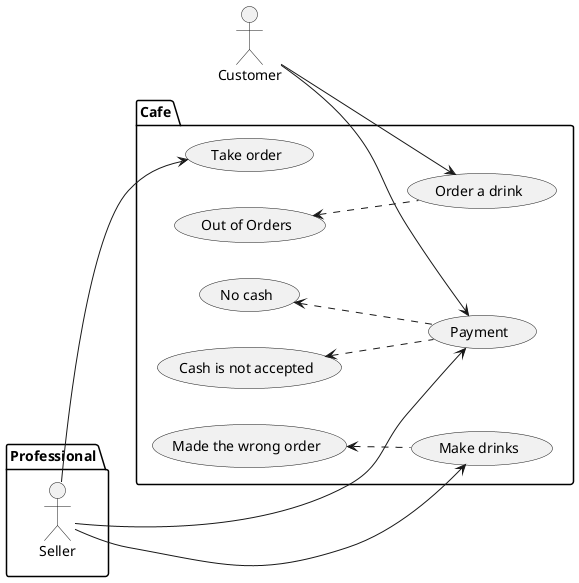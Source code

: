 @startuml
left to right direction
actor Customer as g
package Professional {
  actor Seller as c
  
}
package Cafe {
  usecase "Take order" as UC1
  usecase "Make drinks" as UC2
  usecase "Order a drink" as UC4
  usecase "Payment" as UC5
 usecase "Made the wrong order" as UC6
 usecase "No cash" as UC7
usecase "Cash is not accepted" as UC8
usecase "Out of Orders" as UC9
}
c --> UC1
c --> UC2
g --> UC4
g --> UC5
c --> UC5
UC6<..UC2
UC9<..UC4
UC7<..UC5
UC8<..UC5
@enduml